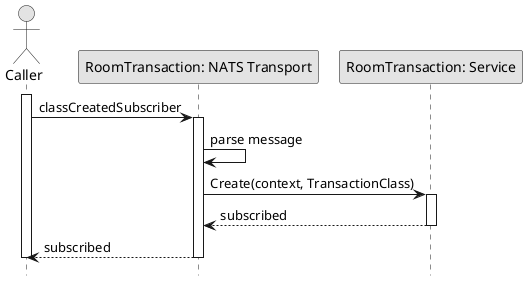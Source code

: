 @startuml SubscribeClassCreated

skinparam ConditionStyle hline
skinparam Monochrome true
skinparam Shadowing false
hide footbox

actor Caller
participant "RoomTransaction: NATS Transport" as RoomTransactionNATSTransport
participant "RoomTransaction: Service" as RoomTransactionService

activate Caller

Caller->RoomTransactionNATSTransport: classCreatedSubscriber
activate RoomTransactionNATSTransport
RoomTransactionNATSTransport->RoomTransactionNATSTransport: parse message
RoomTransactionNATSTransport->RoomTransactionService: Create(context, TransactionClass)
activate RoomTransactionService
RoomTransactionService-->RoomTransactionNATSTransport: subscribed
deactivate RoomTransactionService
RoomTransactionNATSTransport-->Caller: subscribed
deactivate RoomTransactionNATSTransport

deactivate Caller

@enduml